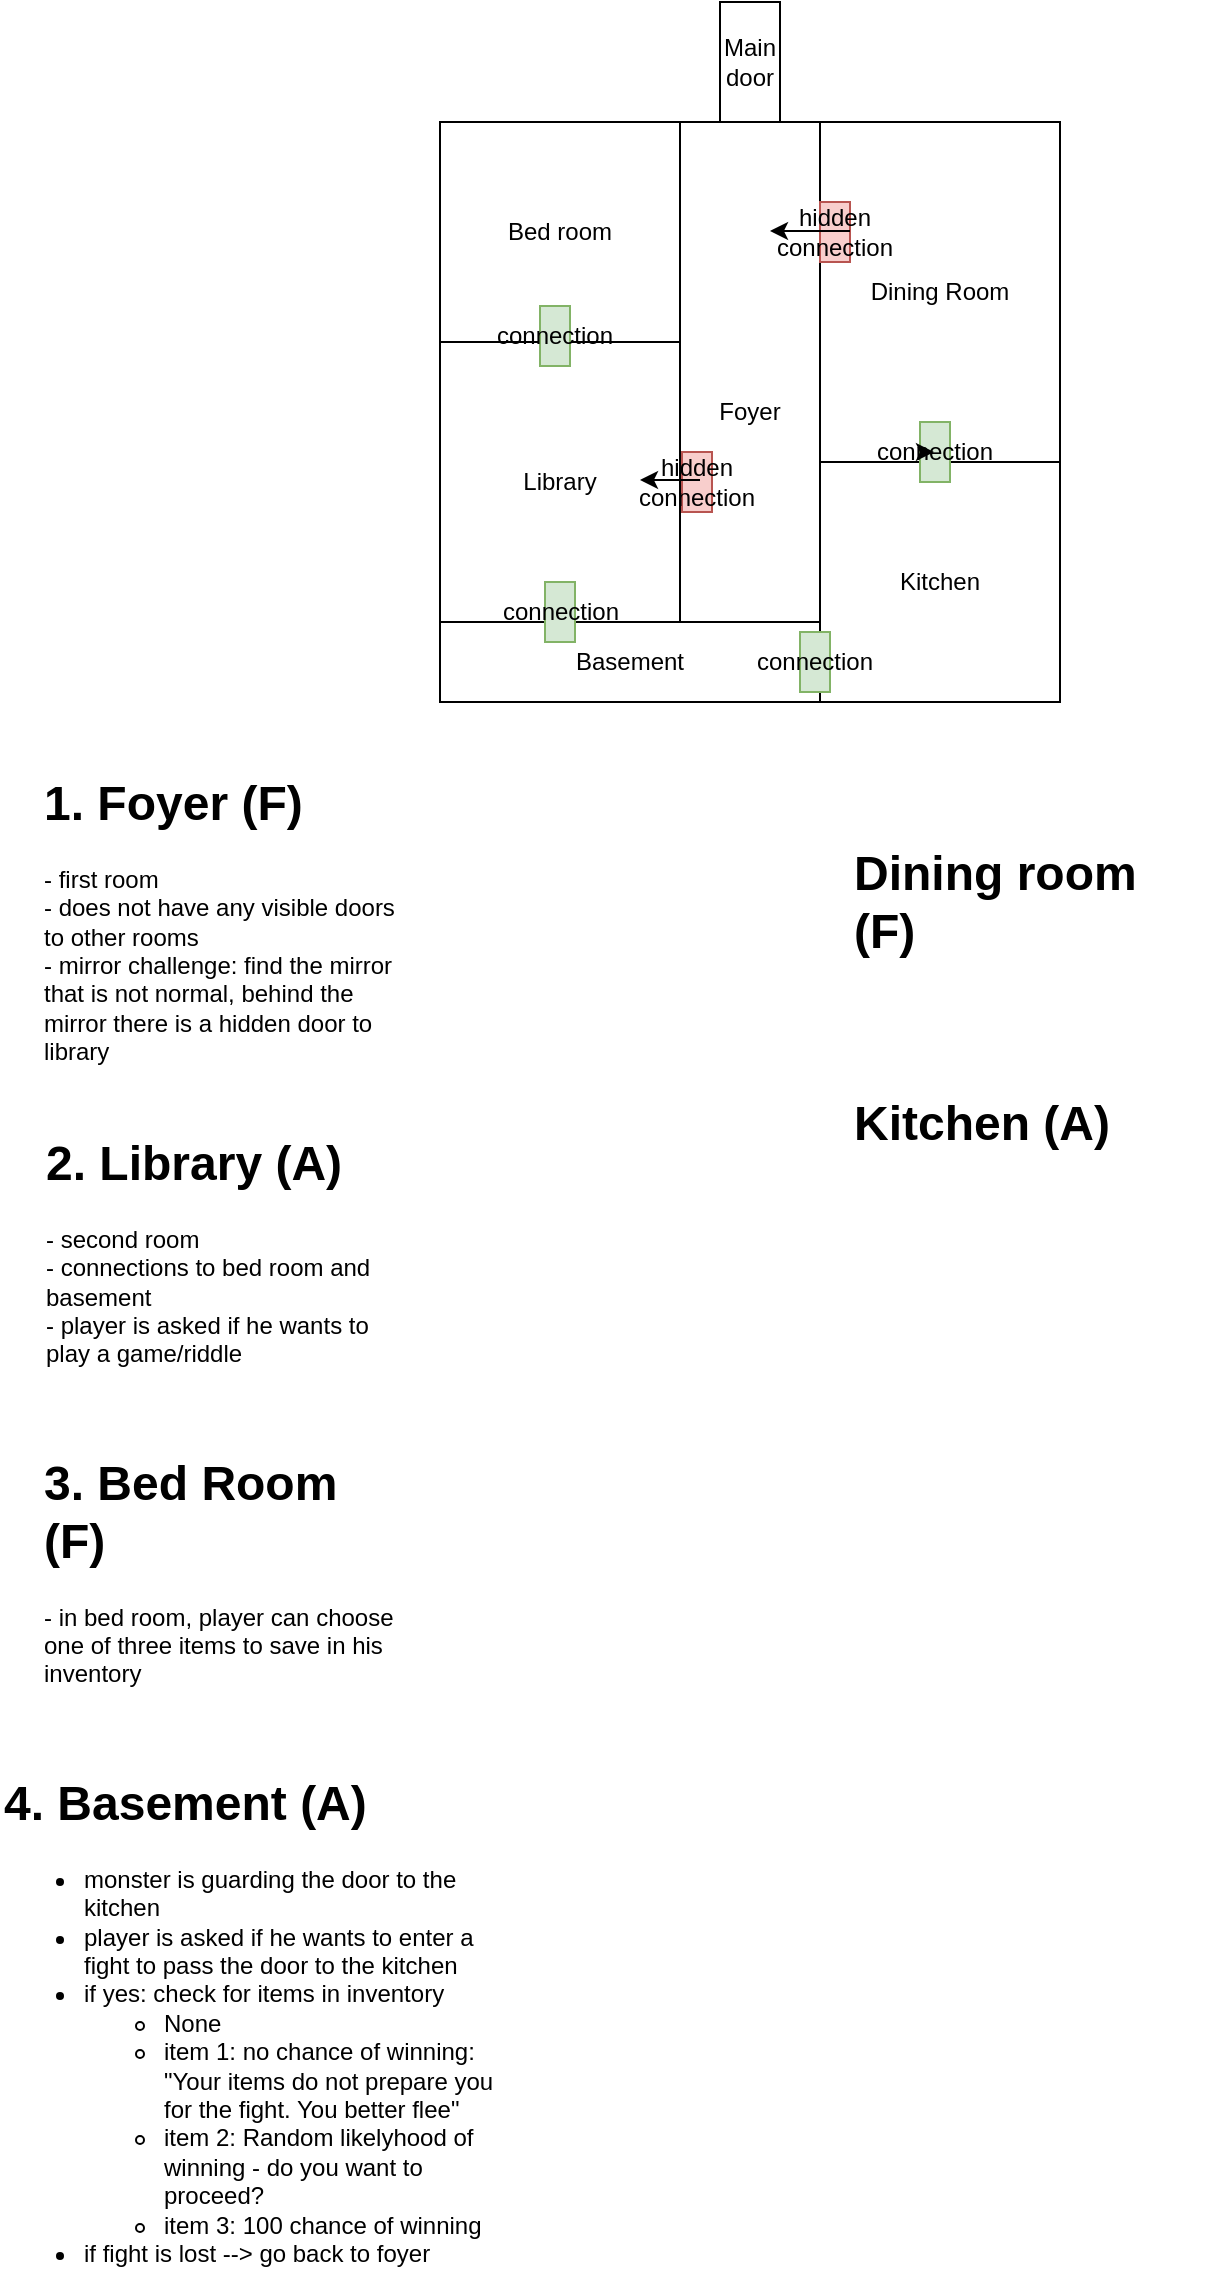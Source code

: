 <mxfile version="26.0.16">
  <diagram name="Seite-1" id="ctml5CNwsNurJp002rPc">
    <mxGraphModel dx="1434" dy="772" grid="1" gridSize="10" guides="1" tooltips="1" connect="1" arrows="1" fold="1" page="1" pageScale="1" pageWidth="827" pageHeight="1169" math="0" shadow="0">
      <root>
        <mxCell id="0" />
        <mxCell id="1" parent="0" />
        <mxCell id="iHfEPOM8aUfeu7ROwiu2-6" value="Bed room" style="rounded=0;whiteSpace=wrap;html=1;" vertex="1" parent="1">
          <mxGeometry x="270" y="170" width="120" height="110" as="geometry" />
        </mxCell>
        <mxCell id="iHfEPOM8aUfeu7ROwiu2-1" value="Foyer" style="rounded=0;whiteSpace=wrap;html=1;" vertex="1" parent="1">
          <mxGeometry x="390" y="170" width="70" height="290" as="geometry" />
        </mxCell>
        <mxCell id="iHfEPOM8aUfeu7ROwiu2-2" value="Dining Room" style="rounded=0;whiteSpace=wrap;html=1;" vertex="1" parent="1">
          <mxGeometry x="460" y="170" width="120" height="170" as="geometry" />
        </mxCell>
        <mxCell id="iHfEPOM8aUfeu7ROwiu2-3" value="Library" style="rounded=0;whiteSpace=wrap;html=1;" vertex="1" parent="1">
          <mxGeometry x="270" y="280" width="120" height="140" as="geometry" />
        </mxCell>
        <mxCell id="iHfEPOM8aUfeu7ROwiu2-5" value="Main door" style="rounded=0;whiteSpace=wrap;html=1;" vertex="1" parent="1">
          <mxGeometry x="410" y="110" width="30" height="60" as="geometry" />
        </mxCell>
        <mxCell id="iHfEPOM8aUfeu7ROwiu2-8" value="&lt;h1 style=&quot;margin-top: 0px;&quot;&gt;3. Bed Room (F)&lt;/h1&gt;&lt;div&gt;- in bed room, player can choose one of three items to save in his inventory&amp;nbsp;&lt;/div&gt;" style="text;html=1;whiteSpace=wrap;overflow=hidden;rounded=0;" vertex="1" parent="1">
          <mxGeometry x="70" y="830" width="180" height="120" as="geometry" />
        </mxCell>
        <mxCell id="iHfEPOM8aUfeu7ROwiu2-9" value="&lt;h1 style=&quot;margin-top: 0px;&quot;&gt;2. Library (A)&lt;/h1&gt;&lt;div&gt;- second room&lt;/div&gt;&lt;div&gt;- connections to bed room and basement&lt;/div&gt;&lt;div&gt;- player is asked if he wants to play a game/riddle&lt;/div&gt;&lt;div&gt;- if the riddle is won, player gets key to basement&lt;/div&gt;&lt;div&gt;&lt;br&gt;&lt;/div&gt;" style="text;html=1;whiteSpace=wrap;overflow=hidden;rounded=0;" vertex="1" parent="1">
          <mxGeometry x="71" y="670" width="180" height="120" as="geometry" />
        </mxCell>
        <mxCell id="iHfEPOM8aUfeu7ROwiu2-10" value="&lt;h1 style=&quot;margin-top: 0px;&quot;&gt;4. Basement (A)&lt;/h1&gt;&lt;div&gt;&lt;ul&gt;&lt;li&gt;monster is guarding the door to the kitchen&lt;/li&gt;&lt;li&gt;player is asked if he wants to enter a fight to pass the door to the kitchen&lt;/li&gt;&lt;li&gt;if yes: check for items in inventory&amp;nbsp;&lt;/li&gt;&lt;ul&gt;&lt;li&gt;None&lt;/li&gt;&lt;li&gt;item 1: no chance of winning: &quot;Your items do not prepare you for the fight. You better flee&quot;&amp;nbsp;&lt;/li&gt;&lt;li&gt;item 2: Random likelyhood of winning - do you want to proceed?&amp;nbsp;&lt;/li&gt;&lt;li&gt;item 3: 100 chance of winning&lt;/li&gt;&lt;/ul&gt;&lt;li&gt;if fight is lost --&amp;gt; go back to foyer&lt;/li&gt;&lt;/ul&gt;&lt;/div&gt;&lt;div&gt;&lt;span style=&quot;white-space: pre;&quot;&gt;&#x9;&lt;/span&gt;&lt;br&gt;&lt;/div&gt;" style="text;html=1;whiteSpace=wrap;overflow=hidden;rounded=0;" vertex="1" parent="1">
          <mxGeometry x="50" y="990" width="260" height="260" as="geometry" />
        </mxCell>
        <mxCell id="iHfEPOM8aUfeu7ROwiu2-11" value="&lt;h1 style=&quot;margin-top: 0px;&quot;&gt;Dining room (F)&lt;/h1&gt;" style="text;html=1;whiteSpace=wrap;overflow=hidden;rounded=0;" vertex="1" parent="1">
          <mxGeometry x="475" y="525" width="180" height="120" as="geometry" />
        </mxCell>
        <mxCell id="iHfEPOM8aUfeu7ROwiu2-12" value="&lt;h1 style=&quot;margin-top: 0px;&quot;&gt;Kitchen (A)&lt;/h1&gt;" style="text;html=1;whiteSpace=wrap;overflow=hidden;rounded=0;" vertex="1" parent="1">
          <mxGeometry x="475" y="650" width="180" height="120" as="geometry" />
        </mxCell>
        <mxCell id="iHfEPOM8aUfeu7ROwiu2-13" value="&lt;h1 style=&quot;margin-top: 0px;&quot;&gt;1. Foyer (F)&lt;/h1&gt;&lt;div&gt;- first room&lt;/div&gt;&lt;div&gt;- does not have any visible doors to other rooms&lt;/div&gt;&lt;div&gt;- mirror challenge: find the mirror that is not normal, behind the mirror there is a hidden door to library&lt;/div&gt;" style="text;html=1;whiteSpace=wrap;overflow=hidden;rounded=0;" vertex="1" parent="1">
          <mxGeometry x="70" y="490" width="180" height="180" as="geometry" />
        </mxCell>
        <mxCell id="iHfEPOM8aUfeu7ROwiu2-4" value="Kitchen" style="rounded=0;whiteSpace=wrap;html=1;" vertex="1" parent="1">
          <mxGeometry x="460" y="340" width="120" height="120" as="geometry" />
        </mxCell>
        <mxCell id="iHfEPOM8aUfeu7ROwiu2-24" value="connection" style="rounded=0;whiteSpace=wrap;html=1;fillColor=#d5e8d4;strokeColor=#82b366;" vertex="1" parent="1">
          <mxGeometry x="320" y="262" width="15" height="30" as="geometry" />
        </mxCell>
        <mxCell id="iHfEPOM8aUfeu7ROwiu2-28" value="connection" style="rounded=0;whiteSpace=wrap;html=1;fillColor=#d5e8d4;strokeColor=#82b366;" vertex="1" parent="1">
          <mxGeometry x="510" y="320" width="15" height="30" as="geometry" />
        </mxCell>
        <mxCell id="iHfEPOM8aUfeu7ROwiu2-29" style="edgeStyle=orthogonalEdgeStyle;rounded=0;orthogonalLoop=1;jettySize=auto;html=1;exitX=0;exitY=0.5;exitDx=0;exitDy=0;entryX=0.467;entryY=0.533;entryDx=0;entryDy=0;entryPerimeter=0;" edge="1" parent="1" source="iHfEPOM8aUfeu7ROwiu2-28" target="iHfEPOM8aUfeu7ROwiu2-28">
          <mxGeometry relative="1" as="geometry" />
        </mxCell>
        <mxCell id="iHfEPOM8aUfeu7ROwiu2-31" value="hidden connection" style="rounded=0;whiteSpace=wrap;html=1;fillColor=#f8cecc;strokeColor=#b85450;" vertex="1" parent="1">
          <mxGeometry x="391" y="335" width="15" height="30" as="geometry" />
        </mxCell>
        <mxCell id="iHfEPOM8aUfeu7ROwiu2-7" value="Basement" style="rounded=0;whiteSpace=wrap;html=1;" vertex="1" parent="1">
          <mxGeometry x="270" y="420" width="190" height="40" as="geometry" />
        </mxCell>
        <mxCell id="iHfEPOM8aUfeu7ROwiu2-30" value="connection" style="rounded=0;whiteSpace=wrap;html=1;fillColor=#d5e8d4;strokeColor=#82b366;" vertex="1" parent="1">
          <mxGeometry x="450" y="425" width="15" height="30" as="geometry" />
        </mxCell>
        <mxCell id="iHfEPOM8aUfeu7ROwiu2-26" value="connection" style="rounded=0;whiteSpace=wrap;html=1;fillColor=#d5e8d4;strokeColor=#82b366;" vertex="1" parent="1">
          <mxGeometry x="322.5" y="400" width="15" height="30" as="geometry" />
        </mxCell>
        <mxCell id="iHfEPOM8aUfeu7ROwiu2-34" value="" style="endArrow=classic;html=1;rounded=0;" edge="1" parent="1">
          <mxGeometry width="50" height="50" relative="1" as="geometry">
            <mxPoint x="400" y="349" as="sourcePoint" />
            <mxPoint x="370" y="349" as="targetPoint" />
          </mxGeometry>
        </mxCell>
        <mxCell id="iHfEPOM8aUfeu7ROwiu2-35" value="hidden connection" style="rounded=0;whiteSpace=wrap;html=1;fillColor=#f8cecc;strokeColor=#b85450;" vertex="1" parent="1">
          <mxGeometry x="460" y="210" width="15" height="30" as="geometry" />
        </mxCell>
        <mxCell id="iHfEPOM8aUfeu7ROwiu2-36" value="" style="endArrow=classic;html=1;rounded=0;exitX=0;exitY=0.5;exitDx=0;exitDy=0;" edge="1" parent="1" source="iHfEPOM8aUfeu7ROwiu2-35" target="iHfEPOM8aUfeu7ROwiu2-1">
          <mxGeometry width="50" height="50" relative="1" as="geometry">
            <mxPoint x="410" y="359" as="sourcePoint" />
            <mxPoint x="380" y="359" as="targetPoint" />
          </mxGeometry>
        </mxCell>
        <mxCell id="iHfEPOM8aUfeu7ROwiu2-37" value="" style="endArrow=classic;html=1;rounded=0;" edge="1" parent="1">
          <mxGeometry width="50" height="50" relative="1" as="geometry">
            <mxPoint x="475" y="224.5" as="sourcePoint" />
            <mxPoint x="435" y="224.5" as="targetPoint" />
          </mxGeometry>
        </mxCell>
      </root>
    </mxGraphModel>
  </diagram>
</mxfile>

